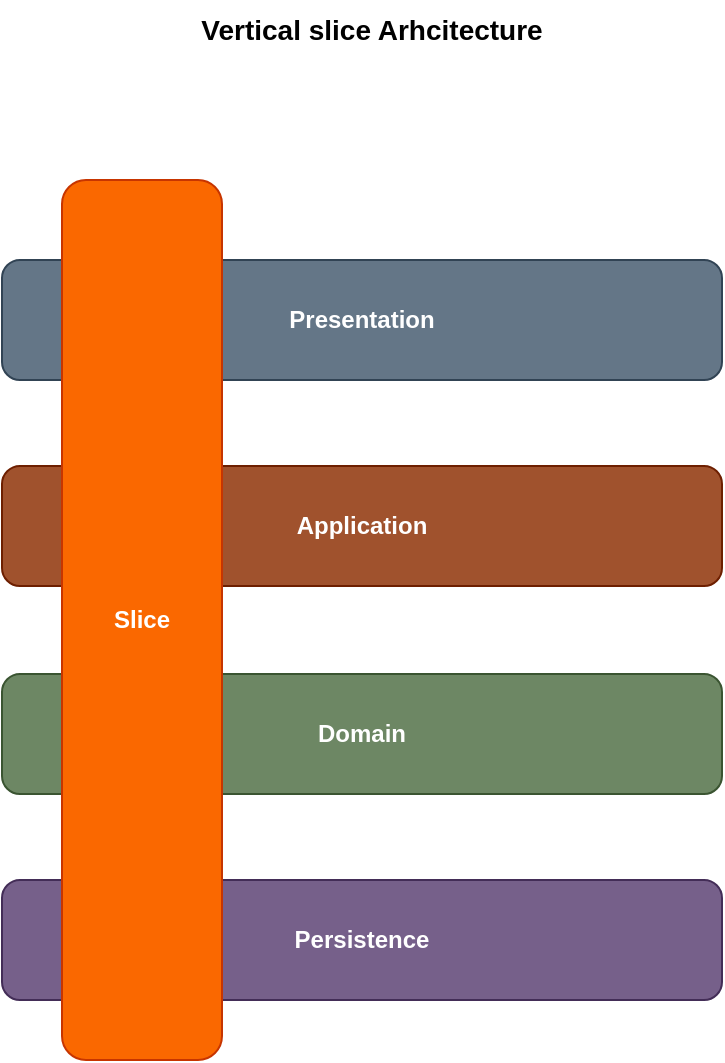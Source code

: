 <mxfile version="25.0.2">
  <diagram name="Page-1" id="TH83qIGsV8RCpFXAfbJ9">
    <mxGraphModel dx="1434" dy="884" grid="1" gridSize="10" guides="1" tooltips="1" connect="1" arrows="1" fold="1" page="1" pageScale="1" pageWidth="1169" pageHeight="827" math="0" shadow="0">
      <root>
        <mxCell id="0" />
        <mxCell id="1" parent="0" />
        <mxCell id="9-iWnMA4gT51iYVgJJFV-1" value="Presentation" style="rounded=1;whiteSpace=wrap;html=1;fillColor=#647687;strokeColor=#314354;fontColor=#ffffff;fontStyle=1" vertex="1" parent="1">
          <mxGeometry x="400" y="140" width="360" height="60" as="geometry" />
        </mxCell>
        <mxCell id="9-iWnMA4gT51iYVgJJFV-2" value="Vertical slice Arhcitecture" style="text;html=1;align=center;verticalAlign=middle;whiteSpace=wrap;rounded=0;fontStyle=1;fontSize=14;" vertex="1" parent="1">
          <mxGeometry x="460" y="10" width="250" height="30" as="geometry" />
        </mxCell>
        <mxCell id="9-iWnMA4gT51iYVgJJFV-3" value="Application" style="rounded=1;whiteSpace=wrap;html=1;fillColor=#a0522d;strokeColor=#6D1F00;fontColor=#ffffff;fontStyle=1" vertex="1" parent="1">
          <mxGeometry x="400" y="243" width="360" height="60" as="geometry" />
        </mxCell>
        <mxCell id="9-iWnMA4gT51iYVgJJFV-4" value="Domain" style="rounded=1;whiteSpace=wrap;html=1;fillColor=#6d8764;strokeColor=#3A5431;fontColor=#ffffff;fontStyle=1" vertex="1" parent="1">
          <mxGeometry x="400" y="347" width="360" height="60" as="geometry" />
        </mxCell>
        <mxCell id="9-iWnMA4gT51iYVgJJFV-5" value="Persistence" style="rounded=1;whiteSpace=wrap;html=1;fillColor=#76608a;strokeColor=#432D57;fontColor=#ffffff;fontStyle=1" vertex="1" parent="1">
          <mxGeometry x="400" y="450" width="360" height="60" as="geometry" />
        </mxCell>
        <mxCell id="9-iWnMA4gT51iYVgJJFV-6" value="Slice" style="rounded=1;whiteSpace=wrap;html=1;fillColor=#fa6800;strokeColor=#C73500;fontStyle=1;fontColor=#FFFFFF;" vertex="1" parent="1">
          <mxGeometry x="430" y="100" width="80" height="440" as="geometry" />
        </mxCell>
      </root>
    </mxGraphModel>
  </diagram>
</mxfile>
